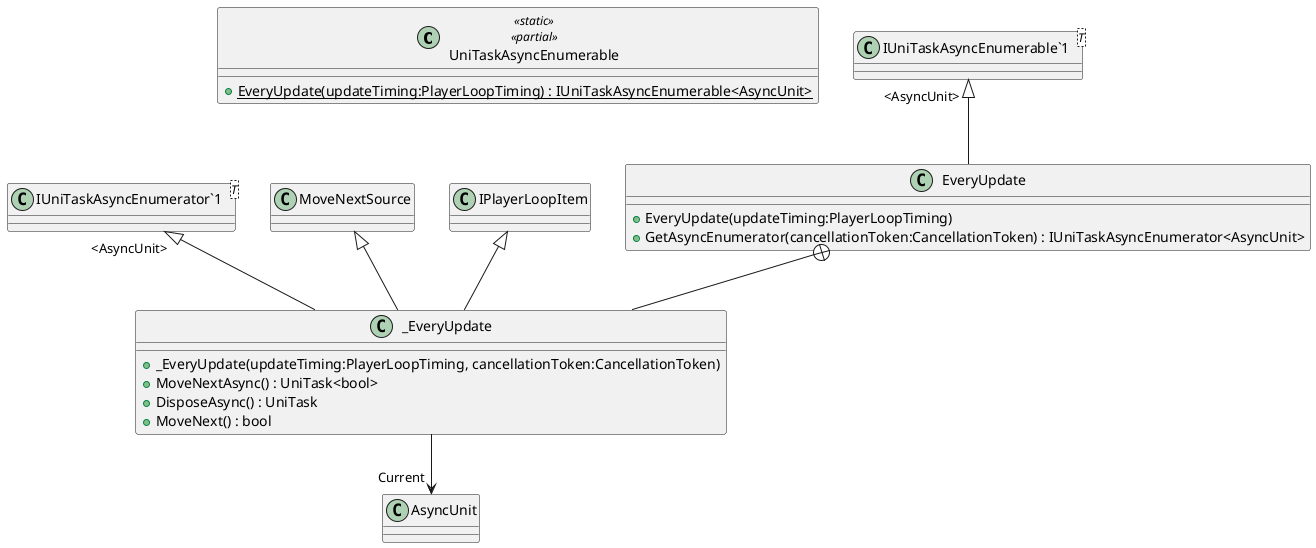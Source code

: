 @startuml
class UniTaskAsyncEnumerable <<static>> <<partial>> {
    + {static} EveryUpdate(updateTiming:PlayerLoopTiming) : IUniTaskAsyncEnumerable<AsyncUnit>
}
class EveryUpdate {
    + EveryUpdate(updateTiming:PlayerLoopTiming)
    + GetAsyncEnumerator(cancellationToken:CancellationToken) : IUniTaskAsyncEnumerator<AsyncUnit>
}
class "IUniTaskAsyncEnumerable`1"<T> {
}
class _EveryUpdate {
    + _EveryUpdate(updateTiming:PlayerLoopTiming, cancellationToken:CancellationToken)
    + MoveNextAsync() : UniTask<bool>
    + DisposeAsync() : UniTask
    + MoveNext() : bool
}
class "IUniTaskAsyncEnumerator`1"<T> {
}
"IUniTaskAsyncEnumerable`1" "<AsyncUnit>" <|-- EveryUpdate
EveryUpdate +-- _EveryUpdate
MoveNextSource <|-- _EveryUpdate
"IUniTaskAsyncEnumerator`1" "<AsyncUnit>" <|-- _EveryUpdate
IPlayerLoopItem <|-- _EveryUpdate
_EveryUpdate --> "Current" AsyncUnit
@enduml
